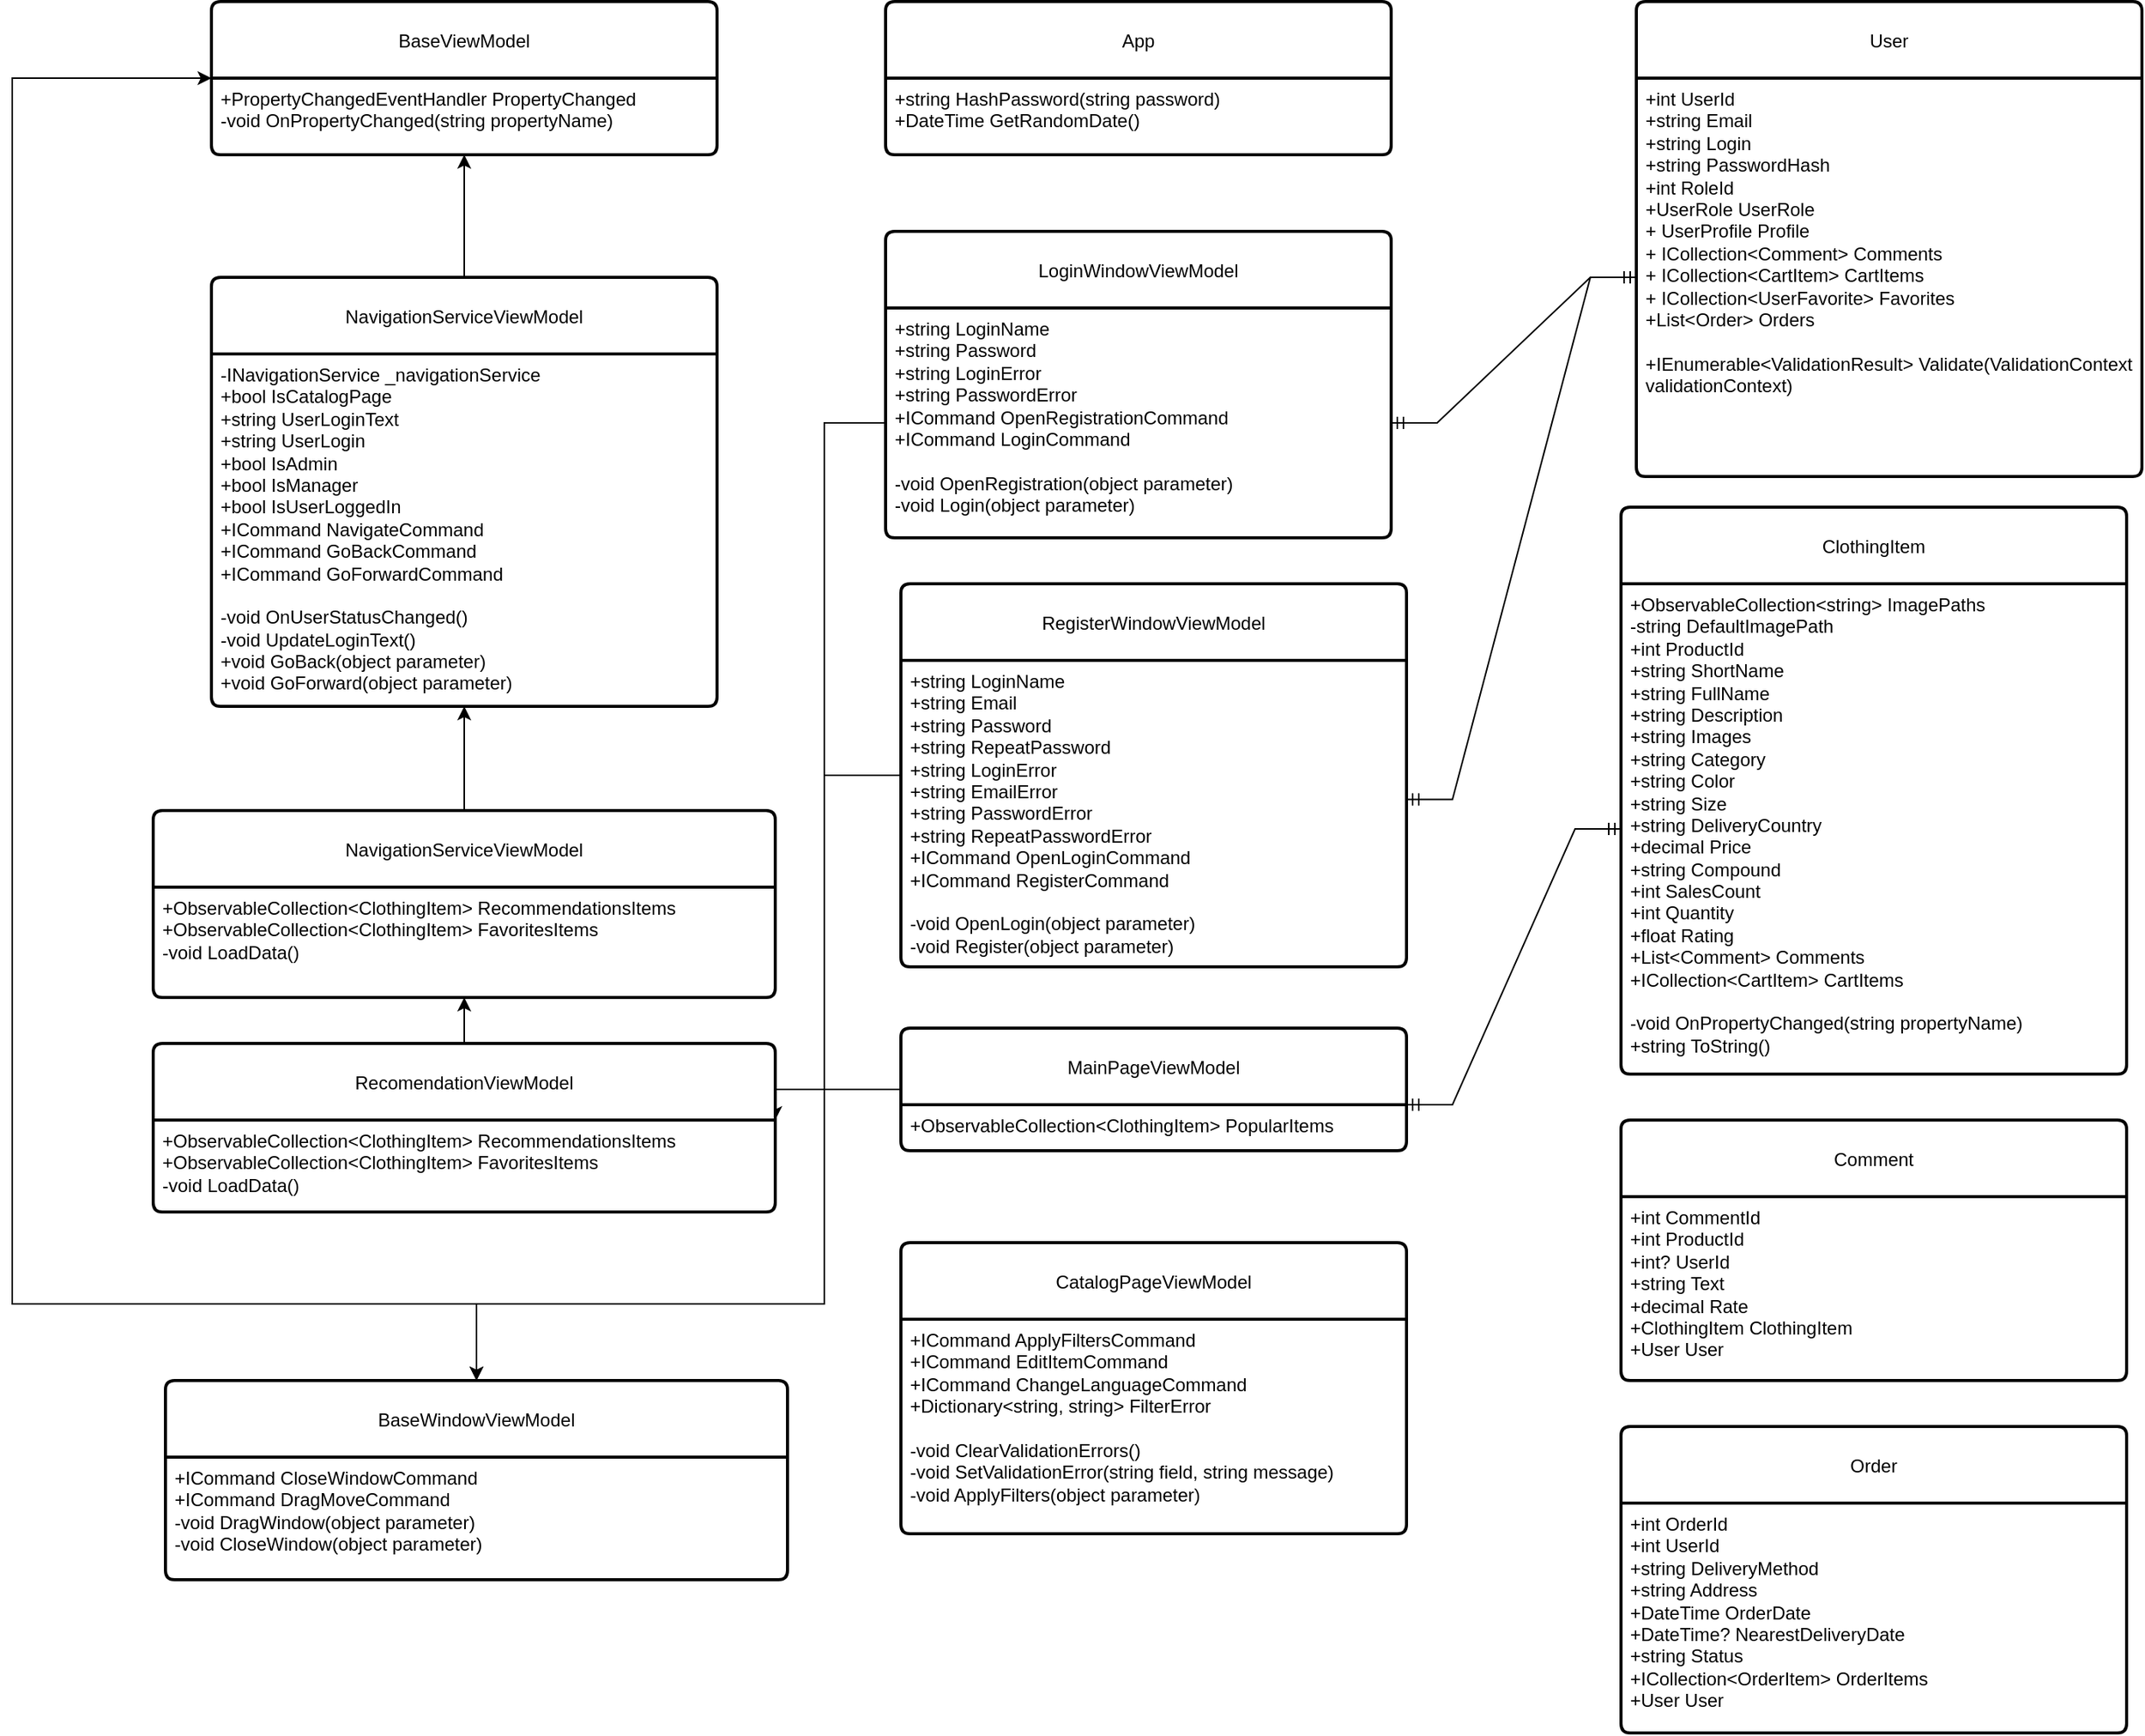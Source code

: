 <mxfile version="27.0.6">
  <diagram name="Страница — 1" id="hajgOn-ajpgOAB7Y3Ema">
    <mxGraphModel dx="2546" dy="1072" grid="1" gridSize="10" guides="1" tooltips="1" connect="1" arrows="1" fold="1" page="1" pageScale="1" pageWidth="1654" pageHeight="1169" math="0" shadow="0">
      <root>
        <mxCell id="0" />
        <mxCell id="1" parent="0" />
        <mxCell id="Cxsap39bgoqfINTX-O5f-25" value="&lt;span style=&quot;font-size: 12px;&quot;&gt;BaseViewModel&lt;/span&gt;" style="swimlane;childLayout=stackLayout;horizontal=1;startSize=50;horizontalStack=0;rounded=1;fontSize=14;fontStyle=0;strokeWidth=2;resizeParent=0;resizeLast=1;shadow=0;dashed=0;align=center;arcSize=4;whiteSpace=wrap;html=1;" vertex="1" parent="1">
          <mxGeometry x="360" y="450" width="330" height="100" as="geometry" />
        </mxCell>
        <mxCell id="Cxsap39bgoqfINTX-O5f-26" value="&lt;div&gt;+PropertyChangedEventHandler&amp;nbsp;PropertyChanged&lt;/div&gt;-void OnPropertyChanged(string propertyName)" style="align=left;strokeColor=none;fillColor=none;spacingLeft=4;spacingRight=4;fontSize=12;verticalAlign=top;resizable=0;rotatable=0;part=1;html=1;whiteSpace=wrap;" vertex="1" parent="Cxsap39bgoqfINTX-O5f-25">
          <mxGeometry y="50" width="330" height="50" as="geometry" />
        </mxCell>
        <mxCell id="Cxsap39bgoqfINTX-O5f-31" value="" style="edgeStyle=orthogonalEdgeStyle;rounded=0;orthogonalLoop=1;jettySize=auto;html=1;" edge="1" parent="1" source="Cxsap39bgoqfINTX-O5f-28" target="Cxsap39bgoqfINTX-O5f-26">
          <mxGeometry relative="1" as="geometry" />
        </mxCell>
        <mxCell id="Cxsap39bgoqfINTX-O5f-28" value="&lt;span style=&quot;font-size: 12px;&quot;&gt;NavigationServiceViewModel&lt;/span&gt;" style="swimlane;childLayout=stackLayout;horizontal=1;startSize=50;horizontalStack=0;rounded=1;fontSize=14;fontStyle=0;strokeWidth=2;resizeParent=0;resizeLast=1;shadow=0;dashed=0;align=center;arcSize=4;whiteSpace=wrap;html=1;" vertex="1" parent="1">
          <mxGeometry x="360" y="630" width="330" height="280" as="geometry" />
        </mxCell>
        <mxCell id="Cxsap39bgoqfINTX-O5f-29" value="-&lt;span style=&quot;background-color: transparent;&quot;&gt;INavigationService _navigationService&lt;/span&gt;&lt;div&gt;+bool&amp;nbsp;IsCatalogPage&lt;/div&gt;&lt;div&gt;+string&amp;nbsp;UserLoginText&lt;/div&gt;&lt;div&gt;+string&amp;nbsp;UserLogin&lt;/div&gt;&lt;div&gt;+bool IsAdmin&lt;/div&gt;&lt;div&gt;+bool&amp;nbsp;IsManager&lt;/div&gt;&lt;div&gt;+bool&amp;nbsp;IsUserLoggedIn&lt;/div&gt;&lt;div&gt;+ICommand&amp;nbsp;NavigateCommand&lt;/div&gt;&lt;div&gt;+ICommand&amp;nbsp;GoBackCommand&lt;/div&gt;&lt;div&gt;+ICommand&amp;nbsp;GoForwardCommand&lt;/div&gt;&lt;div&gt;&lt;br&gt;&lt;/div&gt;&lt;div&gt;-void&amp;nbsp;OnUserStatusChanged()&lt;/div&gt;&lt;div&gt;-void&amp;nbsp;UpdateLoginText()&lt;/div&gt;&lt;div&gt;+void&amp;nbsp;GoBack(object parameter)&lt;/div&gt;&lt;div&gt;+void&amp;nbsp;GoForward(object parameter)&lt;/div&gt;" style="align=left;strokeColor=none;fillColor=none;spacingLeft=4;spacingRight=4;fontSize=12;verticalAlign=top;resizable=0;rotatable=0;part=1;html=1;whiteSpace=wrap;" vertex="1" parent="Cxsap39bgoqfINTX-O5f-28">
          <mxGeometry y="50" width="330" height="230" as="geometry" />
        </mxCell>
        <mxCell id="Cxsap39bgoqfINTX-O5f-34" value="" style="edgeStyle=orthogonalEdgeStyle;rounded=0;orthogonalLoop=1;jettySize=auto;html=1;" edge="1" parent="1" source="Cxsap39bgoqfINTX-O5f-32" target="Cxsap39bgoqfINTX-O5f-29">
          <mxGeometry relative="1" as="geometry" />
        </mxCell>
        <mxCell id="Cxsap39bgoqfINTX-O5f-32" value="&lt;span style=&quot;font-size: 12px;&quot;&gt;NavigationServiceViewModel&lt;/span&gt;" style="swimlane;childLayout=stackLayout;horizontal=1;startSize=50;horizontalStack=0;rounded=1;fontSize=14;fontStyle=0;strokeWidth=2;resizeParent=0;resizeLast=1;shadow=0;dashed=0;align=center;arcSize=4;whiteSpace=wrap;html=1;" vertex="1" parent="1">
          <mxGeometry x="322" y="978" width="406" height="122" as="geometry" />
        </mxCell>
        <mxCell id="Cxsap39bgoqfINTX-O5f-33" value="+ObservableCollection&amp;lt;ClothingItem&amp;gt;&amp;nbsp;RecommendationsItems&lt;div&gt;+ObservableCollection&amp;lt;ClothingItem&amp;gt;&amp;nbsp;FavoritesItems&lt;span style=&quot;white-space: pre;&quot;&gt;&#x9;&lt;/span&gt;&lt;/div&gt;&lt;div&gt;-void LoadData()&lt;/div&gt;&lt;div&gt;&lt;br&gt;&lt;/div&gt;&lt;div&gt;&lt;br&gt;&lt;/div&gt;" style="align=left;strokeColor=none;fillColor=none;spacingLeft=4;spacingRight=4;fontSize=12;verticalAlign=top;resizable=0;rotatable=0;part=1;html=1;whiteSpace=wrap;" vertex="1" parent="Cxsap39bgoqfINTX-O5f-32">
          <mxGeometry y="50" width="406" height="72" as="geometry" />
        </mxCell>
        <mxCell id="Cxsap39bgoqfINTX-O5f-37" value="" style="edgeStyle=orthogonalEdgeStyle;rounded=0;orthogonalLoop=1;jettySize=auto;html=1;entryX=0;entryY=0.5;entryDx=0;entryDy=0;" edge="1" parent="1" source="Cxsap39bgoqfINTX-O5f-35" target="Cxsap39bgoqfINTX-O5f-25">
          <mxGeometry relative="1" as="geometry">
            <mxPoint x="240" y="480" as="targetPoint" />
            <Array as="points">
              <mxPoint x="230" y="1300" />
              <mxPoint x="230" y="500" />
            </Array>
          </mxGeometry>
        </mxCell>
        <mxCell id="Cxsap39bgoqfINTX-O5f-35" value="&lt;span style=&quot;font-size: 12px;&quot;&gt;BaseWindowViewModel&lt;/span&gt;" style="swimlane;childLayout=stackLayout;horizontal=1;startSize=50;horizontalStack=0;rounded=1;fontSize=14;fontStyle=0;strokeWidth=2;resizeParent=0;resizeLast=1;shadow=0;dashed=0;align=center;arcSize=4;whiteSpace=wrap;html=1;" vertex="1" parent="1">
          <mxGeometry x="330" y="1350" width="406" height="130" as="geometry" />
        </mxCell>
        <mxCell id="Cxsap39bgoqfINTX-O5f-36" value="&lt;div&gt;+ICommand&amp;nbsp;CloseWindowCommand&lt;/div&gt;&lt;div&gt;+ICommand&amp;nbsp;DragMoveCommand&lt;/div&gt;&lt;div&gt;-void&amp;nbsp;DragWindow(object parameter)&lt;/div&gt;&lt;div&gt;-void&amp;nbsp;CloseWindow(object parameter)&lt;/div&gt;" style="align=left;strokeColor=none;fillColor=none;spacingLeft=4;spacingRight=4;fontSize=12;verticalAlign=top;resizable=0;rotatable=0;part=1;html=1;whiteSpace=wrap;" vertex="1" parent="Cxsap39bgoqfINTX-O5f-35">
          <mxGeometry y="50" width="406" height="80" as="geometry" />
        </mxCell>
        <mxCell id="Cxsap39bgoqfINTX-O5f-39" value="&lt;span style=&quot;font-size: 12px;&quot;&gt;App&lt;/span&gt;" style="swimlane;childLayout=stackLayout;horizontal=1;startSize=50;horizontalStack=0;rounded=1;fontSize=14;fontStyle=0;strokeWidth=2;resizeParent=0;resizeLast=1;shadow=0;dashed=0;align=center;arcSize=4;whiteSpace=wrap;html=1;" vertex="1" parent="1">
          <mxGeometry x="800" y="450" width="330" height="100" as="geometry" />
        </mxCell>
        <mxCell id="Cxsap39bgoqfINTX-O5f-40" value="+string&amp;nbsp;HashPassword(string password)&lt;div&gt;+DateTime GetRandomDate()&lt;/div&gt;" style="align=left;strokeColor=none;fillColor=none;spacingLeft=4;spacingRight=4;fontSize=12;verticalAlign=top;resizable=0;rotatable=0;part=1;html=1;whiteSpace=wrap;" vertex="1" parent="Cxsap39bgoqfINTX-O5f-39">
          <mxGeometry y="50" width="330" height="50" as="geometry" />
        </mxCell>
        <mxCell id="Cxsap39bgoqfINTX-O5f-41" value="&lt;span style=&quot;font-size: 12px;&quot;&gt;User&lt;/span&gt;" style="swimlane;childLayout=stackLayout;horizontal=1;startSize=50;horizontalStack=0;rounded=1;fontSize=14;fontStyle=0;strokeWidth=2;resizeParent=0;resizeLast=1;shadow=0;dashed=0;align=center;arcSize=4;whiteSpace=wrap;html=1;" vertex="1" parent="1">
          <mxGeometry x="1290" y="450" width="330" height="310" as="geometry" />
        </mxCell>
        <mxCell id="Cxsap39bgoqfINTX-O5f-42" value="+int&amp;nbsp;UserId&lt;div&gt;+string&amp;nbsp;Email&lt;/div&gt;&lt;div&gt;+string&amp;nbsp;Login&lt;/div&gt;&lt;div&gt;+string&amp;nbsp;PasswordHash&lt;/div&gt;&lt;div&gt;+int&amp;nbsp;RoleId&lt;/div&gt;&lt;div&gt;+UserRole&amp;nbsp;UserRole&lt;/div&gt;&lt;div&gt;+&amp;nbsp;UserProfile Profile&lt;/div&gt;&lt;div&gt;+&amp;nbsp;ICollection&amp;lt;Comment&amp;gt; Comments&lt;/div&gt;&lt;div&gt;+&amp;nbsp;ICollection&amp;lt;CartItem&amp;gt; CartItems&lt;/div&gt;&lt;div&gt;+&amp;nbsp;ICollection&amp;lt;UserFavorite&amp;gt; Favorites&lt;/div&gt;&lt;div&gt;+List&amp;lt;Order&amp;gt; Orders&lt;/div&gt;&lt;div&gt;&lt;br&gt;&lt;/div&gt;&lt;div&gt;+IEnumerable&amp;lt;ValidationResult&amp;gt; Validate(ValidationContext validationContext)&lt;/div&gt;" style="align=left;strokeColor=none;fillColor=none;spacingLeft=4;spacingRight=4;fontSize=12;verticalAlign=top;resizable=0;rotatable=0;part=1;html=1;whiteSpace=wrap;" vertex="1" parent="Cxsap39bgoqfINTX-O5f-41">
          <mxGeometry y="50" width="330" height="260" as="geometry" />
        </mxCell>
        <mxCell id="Cxsap39bgoqfINTX-O5f-43" value="&lt;span style=&quot;font-size: 12px;&quot;&gt;ClothingItem&lt;/span&gt;" style="swimlane;childLayout=stackLayout;horizontal=1;startSize=50;horizontalStack=0;rounded=1;fontSize=14;fontStyle=0;strokeWidth=2;resizeParent=0;resizeLast=1;shadow=0;dashed=0;align=center;arcSize=4;whiteSpace=wrap;html=1;" vertex="1" parent="1">
          <mxGeometry x="1280" y="780" width="330" height="370" as="geometry" />
        </mxCell>
        <mxCell id="Cxsap39bgoqfINTX-O5f-44" value="+ObservableCollection&amp;lt;string&amp;gt; ImagePaths&lt;div&gt;-string DefaultImagePath&lt;/div&gt;&lt;div&gt;+int ProductId&lt;/div&gt;&lt;div&gt;+string ShortName&lt;/div&gt;&lt;div&gt;+string FullName&lt;/div&gt;&lt;div&gt;+string Description&lt;/div&gt;&lt;div&gt;+string Images&lt;/div&gt;&lt;div&gt;+string Category&lt;/div&gt;&lt;div&gt;+string Color&lt;/div&gt;&lt;div&gt;+string Size&lt;/div&gt;&lt;div&gt;+string DeliveryCountry&lt;/div&gt;&lt;div&gt;+decimal Price&lt;/div&gt;&lt;div&gt;+string Compound&lt;/div&gt;&lt;div&gt;+int SalesCount&lt;/div&gt;&lt;div&gt;+int Quantity&lt;/div&gt;&lt;div&gt;+float Rating&lt;/div&gt;&lt;div&gt;+List&amp;lt;Comment&amp;gt; Comments&lt;/div&gt;&lt;div&gt;+ICollection&amp;lt;CartItem&amp;gt; CartItems&lt;/div&gt;&lt;div&gt;&lt;br&gt;&lt;/div&gt;&lt;div&gt;-void OnPropertyChanged(string propertyName)&lt;/div&gt;&lt;div&gt;+string ToString()&lt;/div&gt;" style="align=left;strokeColor=none;fillColor=none;spacingLeft=4;spacingRight=4;fontSize=12;verticalAlign=top;resizable=0;rotatable=0;part=1;html=1;whiteSpace=wrap;" vertex="1" parent="Cxsap39bgoqfINTX-O5f-43">
          <mxGeometry y="50" width="330" height="320" as="geometry" />
        </mxCell>
        <mxCell id="Cxsap39bgoqfINTX-O5f-45" value="&lt;span style=&quot;font-size: 12px;&quot;&gt;Comment&lt;/span&gt;" style="swimlane;childLayout=stackLayout;horizontal=1;startSize=50;horizontalStack=0;rounded=1;fontSize=14;fontStyle=0;strokeWidth=2;resizeParent=0;resizeLast=1;shadow=0;dashed=0;align=center;arcSize=4;whiteSpace=wrap;html=1;" vertex="1" parent="1">
          <mxGeometry x="1280" y="1180" width="330" height="170" as="geometry" />
        </mxCell>
        <mxCell id="Cxsap39bgoqfINTX-O5f-46" value="+int CommentId&lt;div&gt;+int ProductId&lt;/div&gt;&lt;div&gt;+int? UserId&lt;/div&gt;&lt;div&gt;+string Text&lt;/div&gt;&lt;div&gt;+decimal Rate&lt;/div&gt;&lt;div&gt;+ClothingItem ClothingItem&lt;/div&gt;&lt;div&gt;+User User&lt;/div&gt;" style="align=left;strokeColor=none;fillColor=none;spacingLeft=4;spacingRight=4;fontSize=12;verticalAlign=top;resizable=0;rotatable=0;part=1;html=1;whiteSpace=wrap;" vertex="1" parent="Cxsap39bgoqfINTX-O5f-45">
          <mxGeometry y="50" width="330" height="120" as="geometry" />
        </mxCell>
        <mxCell id="Cxsap39bgoqfINTX-O5f-51" value="&lt;span style=&quot;font-size: 12px;&quot;&gt;LoginWindowViewModel&lt;/span&gt;" style="swimlane;childLayout=stackLayout;horizontal=1;startSize=50;horizontalStack=0;rounded=1;fontSize=14;fontStyle=0;strokeWidth=2;resizeParent=0;resizeLast=1;shadow=0;dashed=0;align=center;arcSize=4;whiteSpace=wrap;html=1;" vertex="1" parent="1">
          <mxGeometry x="800" y="600" width="330" height="200" as="geometry" />
        </mxCell>
        <mxCell id="Cxsap39bgoqfINTX-O5f-52" value="+string LoginName&lt;div&gt;+string Password&lt;/div&gt;&lt;div&gt;+string LoginError&lt;/div&gt;&lt;div&gt;+string PasswordError&lt;/div&gt;&lt;div&gt;+ICommand OpenRegistrationCommand&lt;/div&gt;&lt;div&gt;+ICommand LoginCommand&lt;/div&gt;&lt;div&gt;&lt;br&gt;&lt;/div&gt;&lt;div&gt;-void OpenRegistration(object parameter)&lt;/div&gt;&lt;div&gt;-void Login(object parameter)&lt;/div&gt;" style="align=left;strokeColor=none;fillColor=none;spacingLeft=4;spacingRight=4;fontSize=12;verticalAlign=top;resizable=0;rotatable=0;part=1;html=1;whiteSpace=wrap;" vertex="1" parent="Cxsap39bgoqfINTX-O5f-51">
          <mxGeometry y="50" width="330" height="150" as="geometry" />
        </mxCell>
        <mxCell id="Cxsap39bgoqfINTX-O5f-55" value="&lt;span style=&quot;font-size: 12px;&quot;&gt;RegisterWindowViewModel&lt;/span&gt;" style="swimlane;childLayout=stackLayout;horizontal=1;startSize=50;horizontalStack=0;rounded=1;fontSize=14;fontStyle=0;strokeWidth=2;resizeParent=0;resizeLast=1;shadow=0;dashed=0;align=center;arcSize=4;whiteSpace=wrap;html=1;" vertex="1" parent="1">
          <mxGeometry x="810" y="830" width="330" height="250" as="geometry" />
        </mxCell>
        <mxCell id="Cxsap39bgoqfINTX-O5f-56" value="+string LoginName&lt;div&gt;+string Email&lt;/div&gt;&lt;div&gt;+string Password&lt;/div&gt;&lt;div&gt;+string RepeatPassword&lt;/div&gt;&lt;div&gt;+string LoginError&lt;/div&gt;&lt;div&gt;+string EmailError&lt;/div&gt;&lt;div&gt;+string PasswordError&lt;/div&gt;&lt;div&gt;+string RepeatPasswordError&lt;/div&gt;&lt;div&gt;+ICommand OpenLoginCommand&lt;/div&gt;&lt;div&gt;+ICommand RegisterCommand&lt;/div&gt;&lt;div&gt;&lt;br&gt;&lt;/div&gt;&lt;div&gt;-void OpenLogin(object parameter)&lt;/div&gt;&lt;div&gt;-void Register(object parameter)&lt;/div&gt;" style="align=left;strokeColor=none;fillColor=none;spacingLeft=4;spacingRight=4;fontSize=12;verticalAlign=top;resizable=0;rotatable=0;part=1;html=1;whiteSpace=wrap;" vertex="1" parent="Cxsap39bgoqfINTX-O5f-55">
          <mxGeometry y="50" width="330" height="200" as="geometry" />
        </mxCell>
        <mxCell id="Cxsap39bgoqfINTX-O5f-57" style="edgeStyle=orthogonalEdgeStyle;rounded=0;orthogonalLoop=1;jettySize=auto;html=1;entryX=0.5;entryY=0;entryDx=0;entryDy=0;" edge="1" parent="1" source="Cxsap39bgoqfINTX-O5f-52" target="Cxsap39bgoqfINTX-O5f-35">
          <mxGeometry relative="1" as="geometry">
            <Array as="points">
              <mxPoint x="760" y="725" />
              <mxPoint x="760" y="1300" />
              <mxPoint x="533" y="1300" />
            </Array>
          </mxGeometry>
        </mxCell>
        <mxCell id="Cxsap39bgoqfINTX-O5f-58" style="edgeStyle=orthogonalEdgeStyle;rounded=0;orthogonalLoop=1;jettySize=auto;html=1;entryX=0.5;entryY=0;entryDx=0;entryDy=0;" edge="1" parent="1" source="Cxsap39bgoqfINTX-O5f-56" target="Cxsap39bgoqfINTX-O5f-35">
          <mxGeometry relative="1" as="geometry">
            <Array as="points">
              <mxPoint x="760" y="955" />
              <mxPoint x="760" y="1300" />
              <mxPoint x="533" y="1300" />
            </Array>
          </mxGeometry>
        </mxCell>
        <mxCell id="Cxsap39bgoqfINTX-O5f-65" style="edgeStyle=orthogonalEdgeStyle;rounded=0;orthogonalLoop=1;jettySize=auto;html=1;entryX=1;entryY=0;entryDx=0;entryDy=0;" edge="1" parent="1" source="Cxsap39bgoqfINTX-O5f-59" target="Cxsap39bgoqfINTX-O5f-64">
          <mxGeometry relative="1" as="geometry" />
        </mxCell>
        <mxCell id="Cxsap39bgoqfINTX-O5f-59" value="&lt;span style=&quot;font-size: 12px;&quot;&gt;MainPageViewModel&lt;/span&gt;" style="swimlane;childLayout=stackLayout;horizontal=1;startSize=50;horizontalStack=0;rounded=1;fontSize=14;fontStyle=0;strokeWidth=2;resizeParent=0;resizeLast=1;shadow=0;dashed=0;align=center;arcSize=4;whiteSpace=wrap;html=1;" vertex="1" parent="1">
          <mxGeometry x="810" y="1120" width="330" height="80" as="geometry" />
        </mxCell>
        <mxCell id="Cxsap39bgoqfINTX-O5f-60" value="+ObservableCollection&amp;lt;ClothingItem&amp;gt; PopularItems" style="align=left;strokeColor=none;fillColor=none;spacingLeft=4;spacingRight=4;fontSize=12;verticalAlign=top;resizable=0;rotatable=0;part=1;html=1;whiteSpace=wrap;" vertex="1" parent="Cxsap39bgoqfINTX-O5f-59">
          <mxGeometry y="50" width="330" height="30" as="geometry" />
        </mxCell>
        <mxCell id="Cxsap39bgoqfINTX-O5f-66" value="" style="edgeStyle=orthogonalEdgeStyle;rounded=0;orthogonalLoop=1;jettySize=auto;html=1;" edge="1" parent="1" source="Cxsap39bgoqfINTX-O5f-63" target="Cxsap39bgoqfINTX-O5f-33">
          <mxGeometry relative="1" as="geometry" />
        </mxCell>
        <mxCell id="Cxsap39bgoqfINTX-O5f-63" value="&lt;span style=&quot;font-size: 12px;&quot;&gt;RecomendationViewModel&lt;/span&gt;" style="swimlane;childLayout=stackLayout;horizontal=1;startSize=50;horizontalStack=0;rounded=1;fontSize=14;fontStyle=0;strokeWidth=2;resizeParent=0;resizeLast=1;shadow=0;dashed=0;align=center;arcSize=4;whiteSpace=wrap;html=1;" vertex="1" parent="1">
          <mxGeometry x="322" y="1130" width="406" height="110" as="geometry" />
        </mxCell>
        <mxCell id="Cxsap39bgoqfINTX-O5f-64" value="+ObservableCollection&amp;lt;ClothingItem&amp;gt; RecommendationsItems&lt;div&gt;+ObservableCollection&amp;lt;ClothingItem&amp;gt; FavoritesItems&lt;/div&gt;&lt;div&gt;-void LoadData()&lt;/div&gt;" style="align=left;strokeColor=none;fillColor=none;spacingLeft=4;spacingRight=4;fontSize=12;verticalAlign=top;resizable=0;rotatable=0;part=1;html=1;whiteSpace=wrap;" vertex="1" parent="Cxsap39bgoqfINTX-O5f-63">
          <mxGeometry y="50" width="406" height="60" as="geometry" />
        </mxCell>
        <mxCell id="Cxsap39bgoqfINTX-O5f-67" value="&lt;div&gt;&lt;span style=&quot;font-size: 12px;&quot;&gt;CatalogPageViewModel&lt;/span&gt;&lt;/div&gt;" style="swimlane;childLayout=stackLayout;horizontal=1;startSize=50;horizontalStack=0;rounded=1;fontSize=14;fontStyle=0;strokeWidth=2;resizeParent=0;resizeLast=1;shadow=0;dashed=0;align=center;arcSize=4;whiteSpace=wrap;html=1;" vertex="1" parent="1">
          <mxGeometry x="810" y="1260" width="330" height="190" as="geometry" />
        </mxCell>
        <mxCell id="Cxsap39bgoqfINTX-O5f-68" value="+ICommand ApplyFiltersCommand&lt;div&gt;+ICommand EditItemCommand&lt;/div&gt;&lt;div&gt;+ICommand ChangeLanguageCommand&lt;/div&gt;&lt;div&gt;+Dictionary&amp;lt;string, string&amp;gt; FilterError&lt;/div&gt;&lt;div&gt;&lt;br&gt;&lt;/div&gt;&lt;div&gt;-void ClearValidationErrors()&lt;/div&gt;&lt;div&gt;-void SetValidationError(string field, string message)&lt;/div&gt;&lt;div&gt;-void ApplyFilters(object parameter)&lt;/div&gt;" style="align=left;strokeColor=none;fillColor=none;spacingLeft=4;spacingRight=4;fontSize=12;verticalAlign=top;resizable=0;rotatable=0;part=1;html=1;whiteSpace=wrap;" vertex="1" parent="Cxsap39bgoqfINTX-O5f-67">
          <mxGeometry y="50" width="330" height="140" as="geometry" />
        </mxCell>
        <mxCell id="Cxsap39bgoqfINTX-O5f-74" value="" style="edgeStyle=entityRelationEdgeStyle;fontSize=12;html=1;endArrow=ERmandOne;startArrow=ERmandOne;rounded=0;entryX=0;entryY=0.5;entryDx=0;entryDy=0;exitX=1;exitY=0.5;exitDx=0;exitDy=0;" edge="1" parent="1" source="Cxsap39bgoqfINTX-O5f-52" target="Cxsap39bgoqfINTX-O5f-42">
          <mxGeometry width="100" height="100" relative="1" as="geometry">
            <mxPoint x="1060" y="770" as="sourcePoint" />
            <mxPoint x="1160" y="670" as="targetPoint" />
          </mxGeometry>
        </mxCell>
        <mxCell id="Cxsap39bgoqfINTX-O5f-75" value="" style="edgeStyle=entityRelationEdgeStyle;fontSize=12;html=1;endArrow=ERmandOne;startArrow=ERmandOne;rounded=0;exitX=1;exitY=0.454;exitDx=0;exitDy=0;exitPerimeter=0;entryX=0;entryY=0.5;entryDx=0;entryDy=0;" edge="1" parent="1" source="Cxsap39bgoqfINTX-O5f-56" target="Cxsap39bgoqfINTX-O5f-42">
          <mxGeometry width="100" height="100" relative="1" as="geometry">
            <mxPoint x="1280" y="815" as="sourcePoint" />
            <mxPoint x="1309" y="620" as="targetPoint" />
          </mxGeometry>
        </mxCell>
        <mxCell id="Cxsap39bgoqfINTX-O5f-76" value="" style="edgeStyle=entityRelationEdgeStyle;fontSize=12;html=1;endArrow=ERmandOne;startArrow=ERmandOne;rounded=0;exitX=1;exitY=0;exitDx=0;exitDy=0;entryX=0;entryY=0.5;entryDx=0;entryDy=0;" edge="1" parent="1" source="Cxsap39bgoqfINTX-O5f-60" target="Cxsap39bgoqfINTX-O5f-44">
          <mxGeometry width="100" height="100" relative="1" as="geometry">
            <mxPoint x="1210" y="1341" as="sourcePoint" />
            <mxPoint x="1379" y="990" as="targetPoint" />
          </mxGeometry>
        </mxCell>
        <mxCell id="Cxsap39bgoqfINTX-O5f-79" value="&lt;span style=&quot;font-size: 12px;&quot;&gt;Order&lt;/span&gt;" style="swimlane;childLayout=stackLayout;horizontal=1;startSize=50;horizontalStack=0;rounded=1;fontSize=14;fontStyle=0;strokeWidth=2;resizeParent=0;resizeLast=1;shadow=0;dashed=0;align=center;arcSize=4;whiteSpace=wrap;html=1;" vertex="1" parent="1">
          <mxGeometry x="1280" y="1380" width="330" height="200" as="geometry" />
        </mxCell>
        <mxCell id="Cxsap39bgoqfINTX-O5f-80" value="+int OrderId&lt;div&gt;+int UserId&lt;/div&gt;&lt;div&gt;+string DeliveryMethod&lt;/div&gt;&lt;div&gt;+string Address&lt;/div&gt;&lt;div&gt;+DateTime OrderDate&lt;/div&gt;&lt;div&gt;+DateTime? NearestDeliveryDate&lt;/div&gt;&lt;div&gt;+string Status&lt;/div&gt;&lt;div&gt;+ICollection&amp;lt;OrderItem&amp;gt; OrderItems&lt;/div&gt;&lt;div&gt;+User User&lt;/div&gt;" style="align=left;strokeColor=none;fillColor=none;spacingLeft=4;spacingRight=4;fontSize=12;verticalAlign=top;resizable=0;rotatable=0;part=1;html=1;whiteSpace=wrap;" vertex="1" parent="Cxsap39bgoqfINTX-O5f-79">
          <mxGeometry y="50" width="330" height="150" as="geometry" />
        </mxCell>
      </root>
    </mxGraphModel>
  </diagram>
</mxfile>
